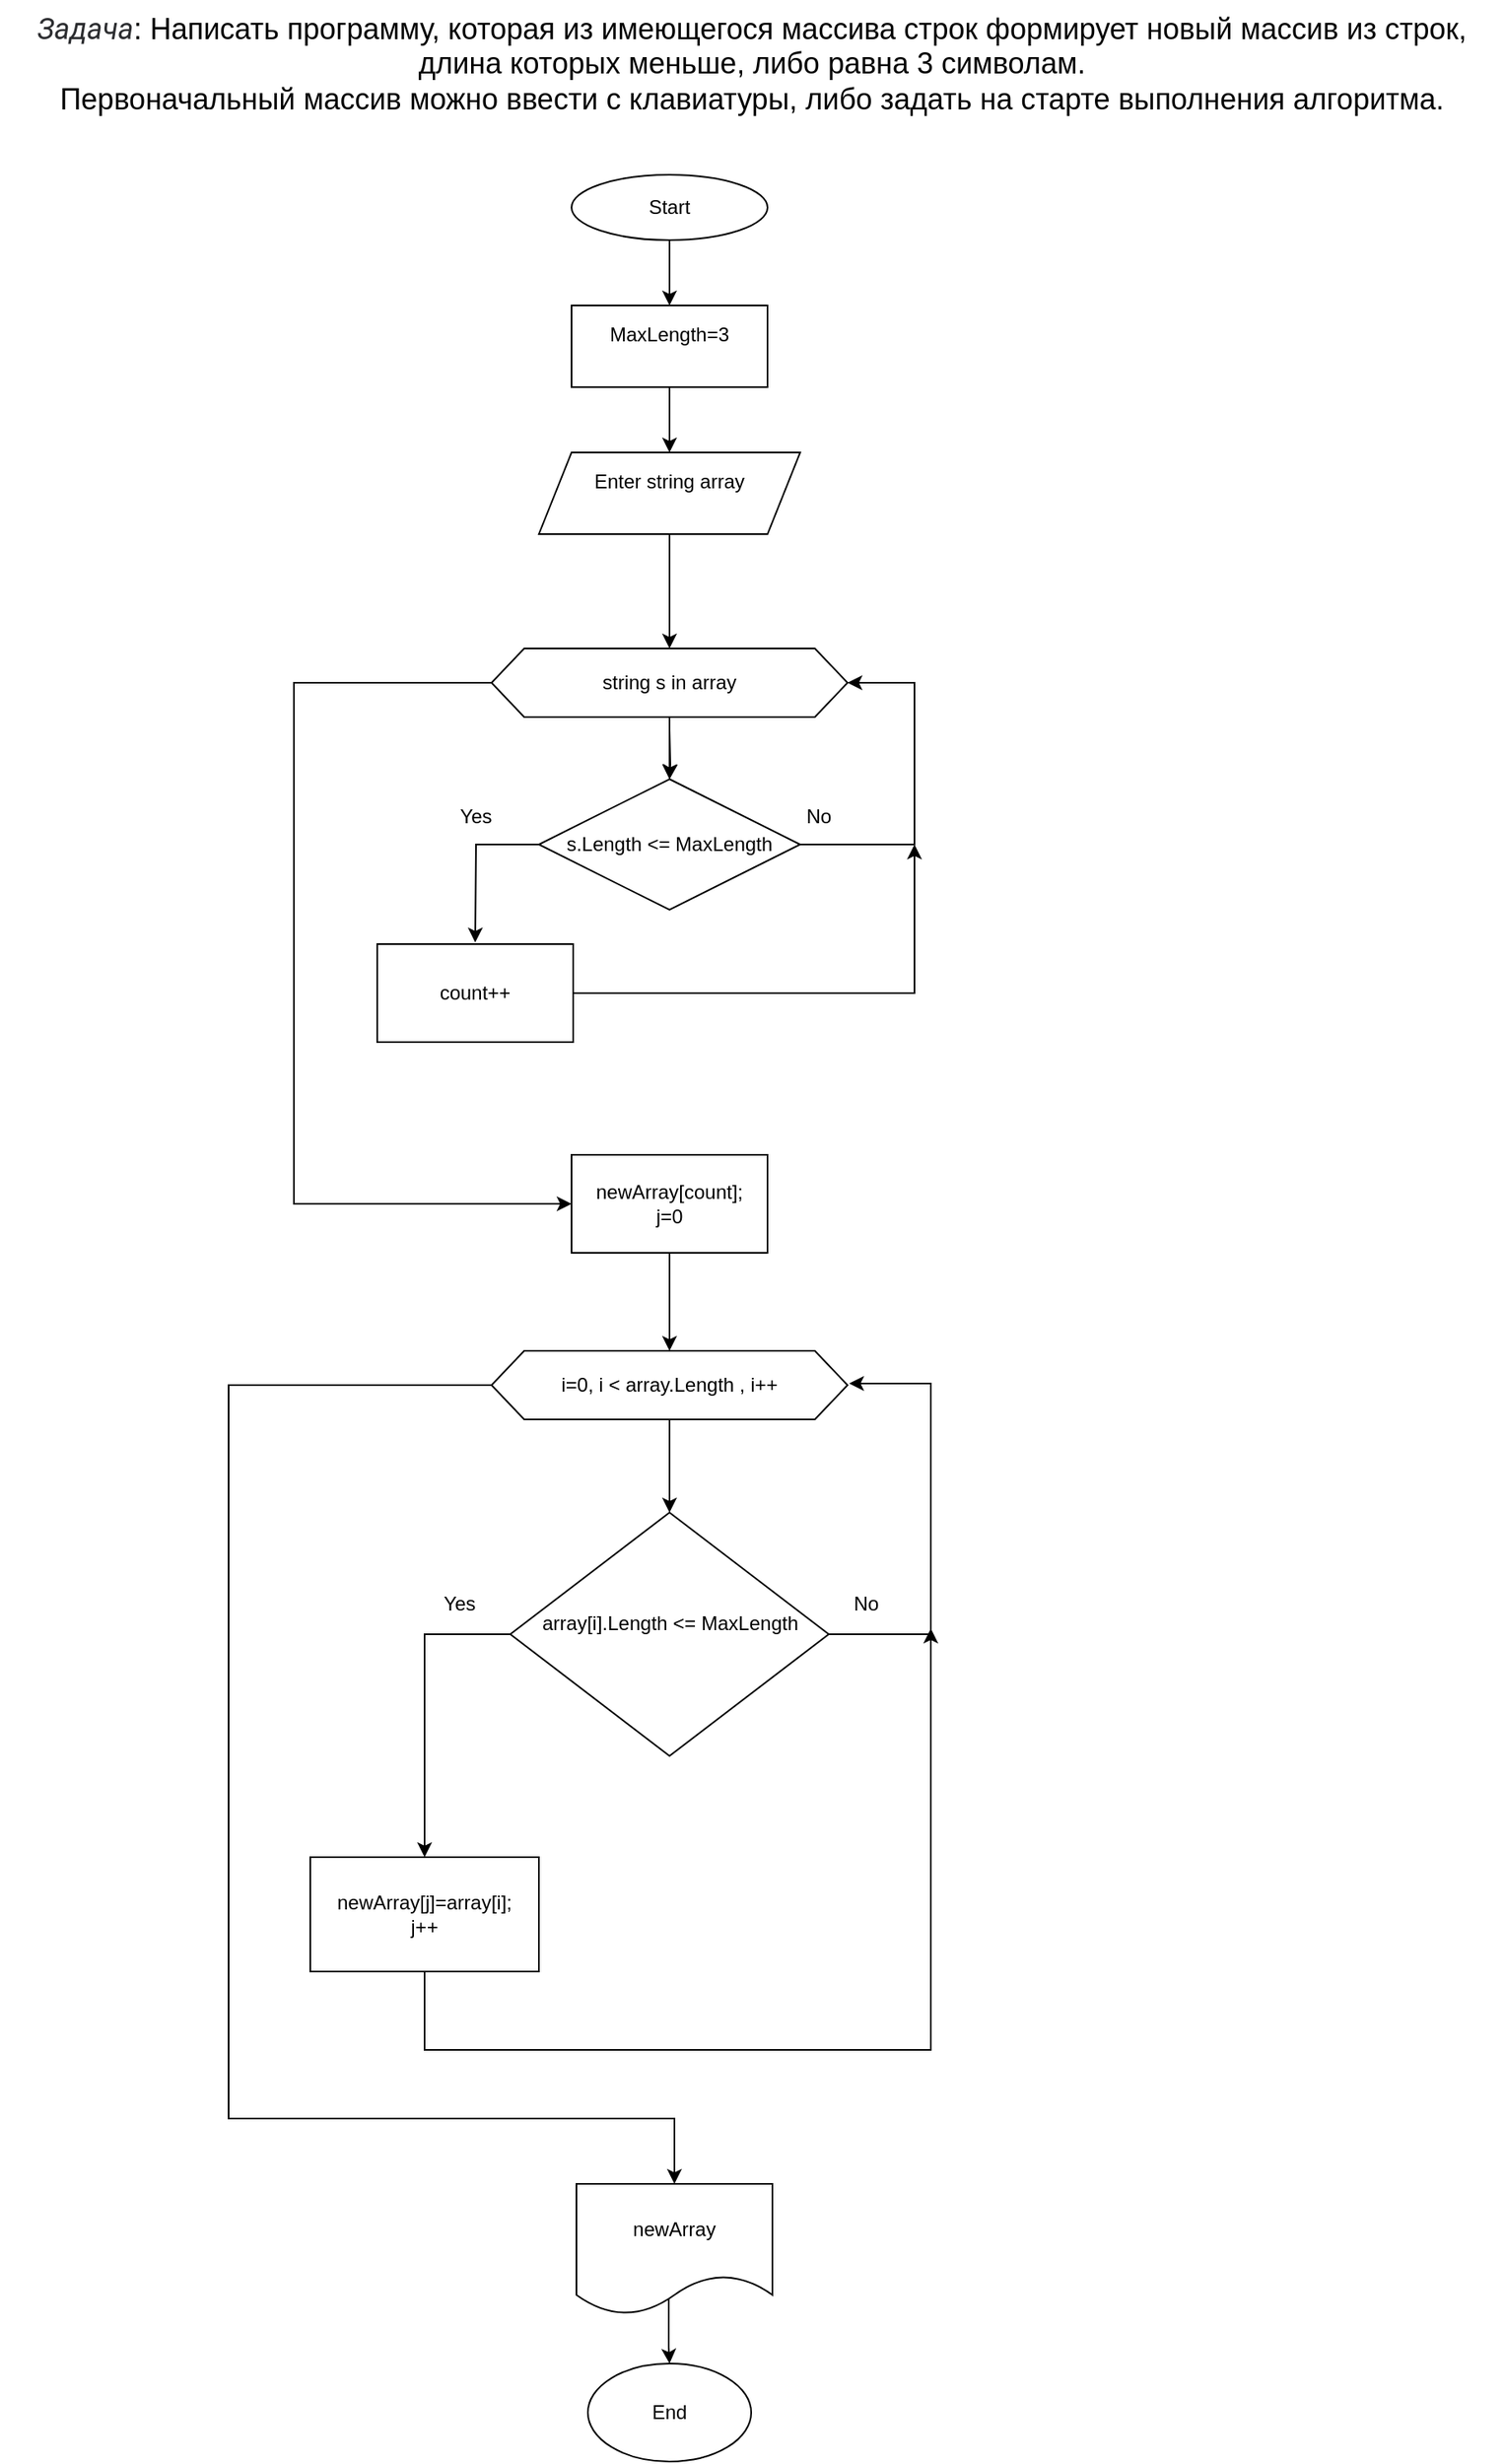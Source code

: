 <mxfile version="23.1.5" type="device">
  <diagram name="Page-1" id="0FLJBZ65uA-jHrilGGjb">
    <mxGraphModel dx="1804" dy="1596" grid="1" gridSize="10" guides="1" tooltips="1" connect="1" arrows="1" fold="1" page="1" pageScale="1" pageWidth="850" pageHeight="1100" math="0" shadow="0">
      <root>
        <mxCell id="0" />
        <mxCell id="1" parent="0" />
        <mxCell id="P1qMn78-V4kQmmfPUhhR-1" value="&lt;font style=&quot;font-size: 18px;&quot;&gt;&lt;em style=&quot;box-sizing: border-box; color: rgb(44, 45, 48); font-family: Onest, Roboto, &amp;quot;San Francisco&amp;quot;, &amp;quot;Helvetica Neue&amp;quot;, Helvetica, Arial; text-align: start; background-color: rgb(255, 255, 255);&quot;&gt;Задача&lt;/em&gt;: Написать программу, которая из имеющегося массива строк формирует новый массив из строк, &lt;br&gt;длина которых меньше, либо равна 3 символам. &lt;br&gt;Первоначальный массив можно ввести с клавиатуры, либо задать на старте выполнения алгоритма. &lt;br&gt;&lt;br&gt;&lt;/font&gt;" style="text;html=1;align=center;verticalAlign=middle;resizable=0;points=[];autosize=1;strokeColor=none;fillColor=none;" vertex="1" parent="1">
          <mxGeometry x="-390" y="-7" width="920" height="100" as="geometry" />
        </mxCell>
        <mxCell id="P1qMn78-V4kQmmfPUhhR-5" value="" style="edgeStyle=orthogonalEdgeStyle;rounded=0;orthogonalLoop=1;jettySize=auto;html=1;entryX=0.5;entryY=0;entryDx=0;entryDy=0;" edge="1" parent="1" source="P1qMn78-V4kQmmfPUhhR-3" target="P1qMn78-V4kQmmfPUhhR-6">
          <mxGeometry relative="1" as="geometry" />
        </mxCell>
        <mxCell id="P1qMn78-V4kQmmfPUhhR-3" value="Start" style="ellipse;whiteSpace=wrap;html=1;" vertex="1" parent="1">
          <mxGeometry x="-40" y="100" width="120" height="40" as="geometry" />
        </mxCell>
        <mxCell id="P1qMn78-V4kQmmfPUhhR-52" value="" style="edgeStyle=orthogonalEdgeStyle;rounded=0;orthogonalLoop=1;jettySize=auto;html=1;" edge="1" parent="1" source="P1qMn78-V4kQmmfPUhhR-6" target="P1qMn78-V4kQmmfPUhhR-4">
          <mxGeometry relative="1" as="geometry" />
        </mxCell>
        <mxCell id="P1qMn78-V4kQmmfPUhhR-6" value="MaxLength=3&lt;div&gt;&lt;br/&gt;&lt;/div&gt;" style="whiteSpace=wrap;html=1;" vertex="1" parent="1">
          <mxGeometry x="-40" y="180" width="120" height="50" as="geometry" />
        </mxCell>
        <mxCell id="P1qMn78-V4kQmmfPUhhR-16" value="" style="edgeStyle=orthogonalEdgeStyle;rounded=0;orthogonalLoop=1;jettySize=auto;html=1;exitX=0.5;exitY=1;exitDx=0;exitDy=0;" edge="1" parent="1" source="P1qMn78-V4kQmmfPUhhR-10" target="P1qMn78-V4kQmmfPUhhR-15">
          <mxGeometry relative="1" as="geometry">
            <mxPoint x="100" y="990" as="sourcePoint" />
            <Array as="points" />
          </mxGeometry>
        </mxCell>
        <mxCell id="P1qMn78-V4kQmmfPUhhR-26" value="" style="edgeStyle=orthogonalEdgeStyle;rounded=0;orthogonalLoop=1;jettySize=auto;html=1;entryX=0.5;entryY=0;entryDx=0;entryDy=0;" edge="1" parent="1" source="P1qMn78-V4kQmmfPUhhR-10" target="P1qMn78-V4kQmmfPUhhR-53">
          <mxGeometry relative="1" as="geometry">
            <mxPoint x="-230" y="1180" as="targetPoint" />
            <Array as="points">
              <mxPoint x="-250" y="841" />
              <mxPoint x="-250" y="1290" />
              <mxPoint x="23" y="1290" />
            </Array>
          </mxGeometry>
        </mxCell>
        <mxCell id="P1qMn78-V4kQmmfPUhhR-10" value="i=0, i &amp;lt; array.Length , i++" style="shape=hexagon;perimeter=hexagonPerimeter2;whiteSpace=wrap;html=1;fixedSize=1;" vertex="1" parent="1">
          <mxGeometry x="-89" y="820" width="218" height="42" as="geometry" />
        </mxCell>
        <mxCell id="P1qMn78-V4kQmmfPUhhR-18" value="" style="edgeStyle=orthogonalEdgeStyle;rounded=0;orthogonalLoop=1;jettySize=auto;html=1;exitX=0;exitY=0.5;exitDx=0;exitDy=0;" edge="1" parent="1" source="P1qMn78-V4kQmmfPUhhR-15" target="P1qMn78-V4kQmmfPUhhR-17">
          <mxGeometry relative="1" as="geometry">
            <Array as="points">
              <mxPoint x="-130" y="994" />
              <mxPoint x="-130" y="1133" />
              <mxPoint x="-84" y="1133" />
            </Array>
          </mxGeometry>
        </mxCell>
        <mxCell id="P1qMn78-V4kQmmfPUhhR-51" value="" style="edgeStyle=orthogonalEdgeStyle;rounded=0;orthogonalLoop=1;jettySize=auto;html=1;" edge="1" parent="1" source="P1qMn78-V4kQmmfPUhhR-15">
          <mxGeometry relative="1" as="geometry">
            <mxPoint x="130" y="840" as="targetPoint" />
            <Array as="points">
              <mxPoint x="180" y="994" />
              <mxPoint x="180" y="840" />
            </Array>
          </mxGeometry>
        </mxCell>
        <mxCell id="P1qMn78-V4kQmmfPUhhR-15" value="array[i].Length &amp;lt;= MaxLength&lt;br&gt;&amp;nbsp;&amp;nbsp;" style="rhombus;whiteSpace=wrap;html=1;" vertex="1" parent="1">
          <mxGeometry x="-77.5" y="919" width="195" height="149" as="geometry" />
        </mxCell>
        <mxCell id="P1qMn78-V4kQmmfPUhhR-24" value="" style="edgeStyle=orthogonalEdgeStyle;rounded=0;orthogonalLoop=1;jettySize=auto;html=1;" edge="1" parent="1" source="P1qMn78-V4kQmmfPUhhR-17">
          <mxGeometry relative="1" as="geometry">
            <mxPoint x="180" y="990" as="targetPoint" />
            <Array as="points">
              <mxPoint x="-130" y="1248" />
              <mxPoint x="180" y="1248" />
            </Array>
          </mxGeometry>
        </mxCell>
        <mxCell id="P1qMn78-V4kQmmfPUhhR-17" value="newArray[j]=array[i];&lt;br&gt;j++" style="whiteSpace=wrap;html=1;" vertex="1" parent="1">
          <mxGeometry x="-200" y="1130" width="140" height="70" as="geometry" />
        </mxCell>
        <mxCell id="P1qMn78-V4kQmmfPUhhR-19" value="Yes" style="text;html=1;align=center;verticalAlign=middle;resizable=0;points=[];autosize=1;strokeColor=none;fillColor=none;" vertex="1" parent="1">
          <mxGeometry x="-129" y="960" width="40" height="30" as="geometry" />
        </mxCell>
        <mxCell id="P1qMn78-V4kQmmfPUhhR-22" value="No" style="text;html=1;align=center;verticalAlign=middle;resizable=0;points=[];autosize=1;strokeColor=none;fillColor=none;" vertex="1" parent="1">
          <mxGeometry x="120" y="960" width="40" height="30" as="geometry" />
        </mxCell>
        <mxCell id="P1qMn78-V4kQmmfPUhhR-25" value="End" style="ellipse;whiteSpace=wrap;html=1;" vertex="1" parent="1">
          <mxGeometry x="-30" y="1440" width="100" height="60" as="geometry" />
        </mxCell>
        <mxCell id="P1qMn78-V4kQmmfPUhhR-32" value="" style="edgeStyle=orthogonalEdgeStyle;rounded=0;orthogonalLoop=1;jettySize=auto;html=1;" edge="1" parent="1" source="P1qMn78-V4kQmmfPUhhR-4">
          <mxGeometry relative="1" as="geometry">
            <mxPoint x="20" y="420" as="sourcePoint" />
            <mxPoint x="20" y="390" as="targetPoint" />
          </mxGeometry>
        </mxCell>
        <mxCell id="P1qMn78-V4kQmmfPUhhR-4" value="Enter string array&lt;div&gt;&lt;br&gt;&lt;/div&gt;" style="shape=parallelogram;perimeter=parallelogramPerimeter;whiteSpace=wrap;html=1;fixedSize=1;" vertex="1" parent="1">
          <mxGeometry x="-60" y="270" width="160" height="50" as="geometry" />
        </mxCell>
        <mxCell id="P1qMn78-V4kQmmfPUhhR-36" value="" style="edgeStyle=orthogonalEdgeStyle;rounded=0;orthogonalLoop=1;jettySize=auto;html=1;" edge="1" parent="1" target="P1qMn78-V4kQmmfPUhhR-35">
          <mxGeometry relative="1" as="geometry">
            <mxPoint x="20" y="440" as="sourcePoint" />
          </mxGeometry>
        </mxCell>
        <mxCell id="P1qMn78-V4kQmmfPUhhR-46" value="" style="edgeStyle=orthogonalEdgeStyle;rounded=0;orthogonalLoop=1;jettySize=auto;html=1;" edge="1" parent="1" source="P1qMn78-V4kQmmfPUhhR-34">
          <mxGeometry relative="1" as="geometry">
            <mxPoint x="-40" y="730" as="targetPoint" />
            <Array as="points">
              <mxPoint x="-210" y="411" />
            </Array>
          </mxGeometry>
        </mxCell>
        <mxCell id="P1qMn78-V4kQmmfPUhhR-48" value="" style="edgeStyle=orthogonalEdgeStyle;rounded=0;orthogonalLoop=1;jettySize=auto;html=1;" edge="1" parent="1" source="P1qMn78-V4kQmmfPUhhR-34" target="P1qMn78-V4kQmmfPUhhR-35">
          <mxGeometry relative="1" as="geometry" />
        </mxCell>
        <mxCell id="P1qMn78-V4kQmmfPUhhR-34" value="string s in array" style="shape=hexagon;perimeter=hexagonPerimeter2;whiteSpace=wrap;html=1;fixedSize=1;" vertex="1" parent="1">
          <mxGeometry x="-89" y="390" width="218" height="42" as="geometry" />
        </mxCell>
        <mxCell id="P1qMn78-V4kQmmfPUhhR-38" value="" style="edgeStyle=orthogonalEdgeStyle;rounded=0;orthogonalLoop=1;jettySize=auto;html=1;" edge="1" parent="1" source="P1qMn78-V4kQmmfPUhhR-35">
          <mxGeometry relative="1" as="geometry">
            <mxPoint x="-99" y="570" as="targetPoint" />
          </mxGeometry>
        </mxCell>
        <mxCell id="P1qMn78-V4kQmmfPUhhR-40" value="" style="edgeStyle=orthogonalEdgeStyle;rounded=0;orthogonalLoop=1;jettySize=auto;html=1;entryX=1;entryY=0.5;entryDx=0;entryDy=0;" edge="1" parent="1" source="P1qMn78-V4kQmmfPUhhR-35" target="P1qMn78-V4kQmmfPUhhR-34">
          <mxGeometry relative="1" as="geometry">
            <mxPoint x="200" y="510" as="targetPoint" />
            <Array as="points">
              <mxPoint x="170" y="510" />
              <mxPoint x="170" y="411" />
            </Array>
          </mxGeometry>
        </mxCell>
        <mxCell id="P1qMn78-V4kQmmfPUhhR-35" value="s.Length &amp;lt;= MaxLength" style="rhombus;whiteSpace=wrap;html=1;" vertex="1" parent="1">
          <mxGeometry x="-60" y="470" width="160" height="80" as="geometry" />
        </mxCell>
        <mxCell id="P1qMn78-V4kQmmfPUhhR-42" value="" style="edgeStyle=orthogonalEdgeStyle;rounded=0;orthogonalLoop=1;jettySize=auto;html=1;" edge="1" parent="1" source="P1qMn78-V4kQmmfPUhhR-37">
          <mxGeometry relative="1" as="geometry">
            <mxPoint x="170" y="510" as="targetPoint" />
            <Array as="points">
              <mxPoint x="170" y="601" />
            </Array>
          </mxGeometry>
        </mxCell>
        <mxCell id="P1qMn78-V4kQmmfPUhhR-37" value="count++" style="whiteSpace=wrap;html=1;" vertex="1" parent="1">
          <mxGeometry x="-159" y="571" width="120" height="60" as="geometry" />
        </mxCell>
        <mxCell id="P1qMn78-V4kQmmfPUhhR-43" value="No" style="text;html=1;align=center;verticalAlign=middle;resizable=0;points=[];autosize=1;strokeColor=none;fillColor=none;" vertex="1" parent="1">
          <mxGeometry x="91" y="478" width="40" height="30" as="geometry" />
        </mxCell>
        <mxCell id="P1qMn78-V4kQmmfPUhhR-44" value="Yes" style="text;html=1;align=center;verticalAlign=middle;resizable=0;points=[];autosize=1;strokeColor=none;fillColor=none;" vertex="1" parent="1">
          <mxGeometry x="-119" y="478" width="40" height="30" as="geometry" />
        </mxCell>
        <mxCell id="P1qMn78-V4kQmmfPUhhR-49" value="" style="edgeStyle=orthogonalEdgeStyle;rounded=0;orthogonalLoop=1;jettySize=auto;html=1;" edge="1" parent="1" source="P1qMn78-V4kQmmfPUhhR-47" target="P1qMn78-V4kQmmfPUhhR-10">
          <mxGeometry relative="1" as="geometry" />
        </mxCell>
        <mxCell id="P1qMn78-V4kQmmfPUhhR-47" value="newArray[count];&lt;br&gt;j=0" style="whiteSpace=wrap;html=1;rounded=0;" vertex="1" parent="1">
          <mxGeometry x="-40" y="700" width="120" height="60" as="geometry" />
        </mxCell>
        <mxCell id="P1qMn78-V4kQmmfPUhhR-55" value="" style="edgeStyle=orthogonalEdgeStyle;rounded=0;orthogonalLoop=1;jettySize=auto;html=1;exitX=0.471;exitY=0.863;exitDx=0;exitDy=0;exitPerimeter=0;" edge="1" parent="1" source="P1qMn78-V4kQmmfPUhhR-53" target="P1qMn78-V4kQmmfPUhhR-25">
          <mxGeometry relative="1" as="geometry" />
        </mxCell>
        <mxCell id="P1qMn78-V4kQmmfPUhhR-53" value="newArray" style="shape=document;whiteSpace=wrap;html=1;boundedLbl=1;" vertex="1" parent="1">
          <mxGeometry x="-37" y="1330" width="120" height="80" as="geometry" />
        </mxCell>
      </root>
    </mxGraphModel>
  </diagram>
</mxfile>
